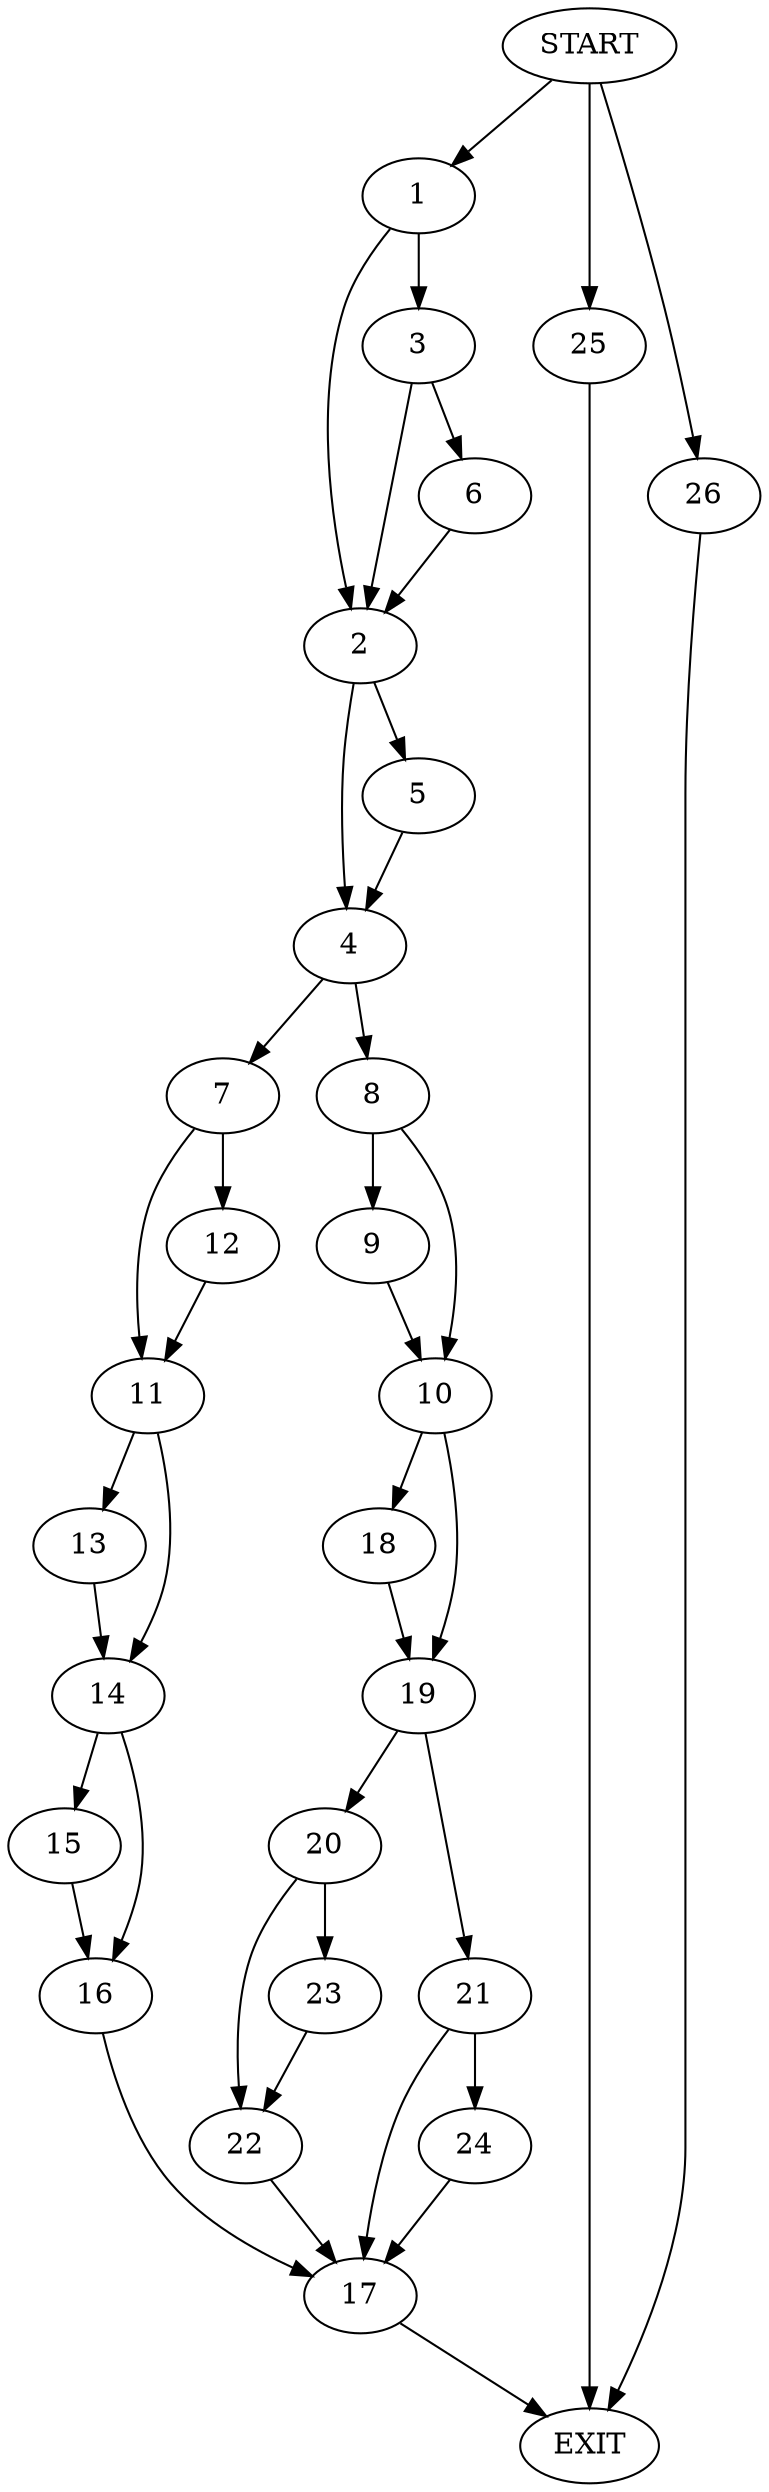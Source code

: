 digraph {
0 [label="START"]
27 [label="EXIT"]
0 -> 1
1 -> 2
1 -> 3
2 -> 4
2 -> 5
3 -> 6
3 -> 2
6 -> 2
4 -> 7
4 -> 8
5 -> 4
8 -> 9
8 -> 10
7 -> 11
7 -> 12
12 -> 11
11 -> 13
11 -> 14
14 -> 15
14 -> 16
13 -> 14
15 -> 16
16 -> 17
17 -> 27
10 -> 18
10 -> 19
9 -> 10
18 -> 19
19 -> 20
19 -> 21
20 -> 22
20 -> 23
21 -> 24
21 -> 17
22 -> 17
23 -> 22
24 -> 17
0 -> 25
25 -> 27
0 -> 26
26 -> 27
}

